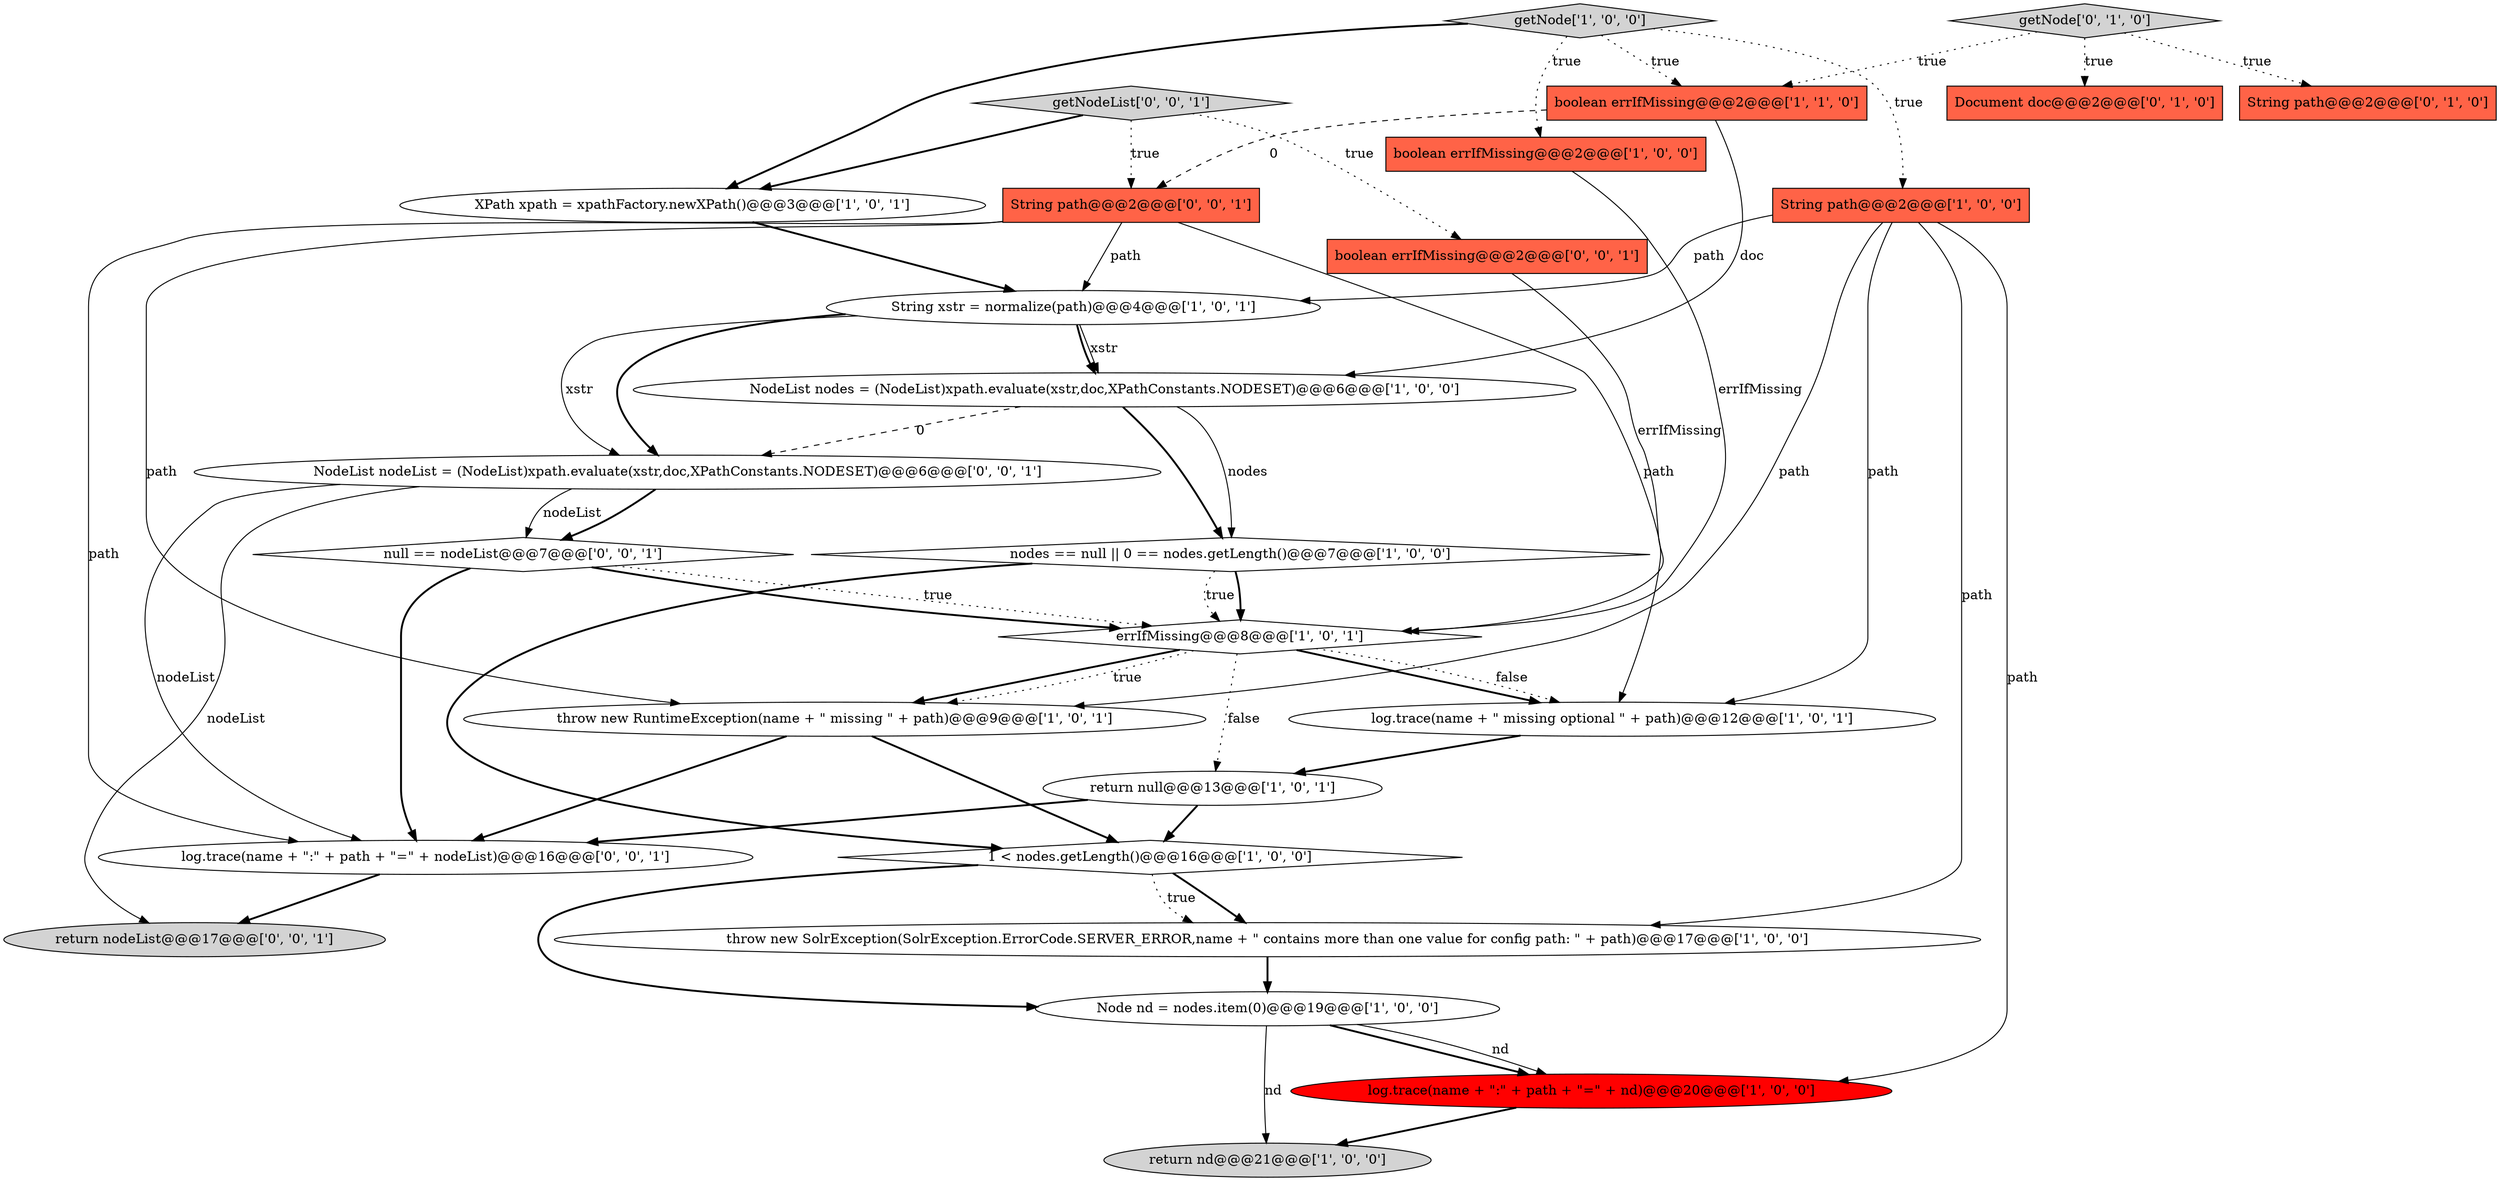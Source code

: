 digraph {
11 [style = filled, label = "String xstr = normalize(path)@@@4@@@['1', '0', '1']", fillcolor = white, shape = ellipse image = "AAA0AAABBB1BBB"];
18 [style = filled, label = "Document doc@@@2@@@['0', '1', '0']", fillcolor = tomato, shape = box image = "AAA0AAABBB2BBB"];
6 [style = filled, label = "errIfMissing@@@8@@@['1', '0', '1']", fillcolor = white, shape = diamond image = "AAA0AAABBB1BBB"];
12 [style = filled, label = "XPath xpath = xpathFactory.newXPath()@@@3@@@['1', '0', '1']", fillcolor = white, shape = ellipse image = "AAA0AAABBB1BBB"];
17 [style = filled, label = "String path@@@2@@@['0', '1', '0']", fillcolor = tomato, shape = box image = "AAA0AAABBB2BBB"];
5 [style = filled, label = "return null@@@13@@@['1', '0', '1']", fillcolor = white, shape = ellipse image = "AAA0AAABBB1BBB"];
10 [style = filled, label = "String path@@@2@@@['1', '0', '0']", fillcolor = tomato, shape = box image = "AAA0AAABBB1BBB"];
1 [style = filled, label = "nodes == null || 0 == nodes.getLength()@@@7@@@['1', '0', '0']", fillcolor = white, shape = diamond image = "AAA0AAABBB1BBB"];
22 [style = filled, label = "null == nodeList@@@7@@@['0', '0', '1']", fillcolor = white, shape = diamond image = "AAA0AAABBB3BBB"];
3 [style = filled, label = "log.trace(name + \" missing optional \" + path)@@@12@@@['1', '0', '1']", fillcolor = white, shape = ellipse image = "AAA0AAABBB1BBB"];
21 [style = filled, label = "log.trace(name + \":\" + path + \"=\" + nodeList)@@@16@@@['0', '0', '1']", fillcolor = white, shape = ellipse image = "AAA0AAABBB3BBB"];
25 [style = filled, label = "NodeList nodeList = (NodeList)xpath.evaluate(xstr,doc,XPathConstants.NODESET)@@@6@@@['0', '0', '1']", fillcolor = white, shape = ellipse image = "AAA0AAABBB3BBB"];
7 [style = filled, label = "throw new SolrException(SolrException.ErrorCode.SERVER_ERROR,name + \" contains more than one value for config path: \" + path)@@@17@@@['1', '0', '0']", fillcolor = white, shape = ellipse image = "AAA0AAABBB1BBB"];
0 [style = filled, label = "1 < nodes.getLength()@@@16@@@['1', '0', '0']", fillcolor = white, shape = diamond image = "AAA0AAABBB1BBB"];
24 [style = filled, label = "getNodeList['0', '0', '1']", fillcolor = lightgray, shape = diamond image = "AAA0AAABBB3BBB"];
8 [style = filled, label = "boolean errIfMissing@@@2@@@['1', '0', '0']", fillcolor = tomato, shape = box image = "AAA0AAABBB1BBB"];
14 [style = filled, label = "NodeList nodes = (NodeList)xpath.evaluate(xstr,doc,XPathConstants.NODESET)@@@6@@@['1', '0', '0']", fillcolor = white, shape = ellipse image = "AAA0AAABBB1BBB"];
26 [style = filled, label = "String path@@@2@@@['0', '0', '1']", fillcolor = tomato, shape = box image = "AAA0AAABBB3BBB"];
15 [style = filled, label = "getNode['1', '0', '0']", fillcolor = lightgray, shape = diamond image = "AAA0AAABBB1BBB"];
4 [style = filled, label = "return nd@@@21@@@['1', '0', '0']", fillcolor = lightgray, shape = ellipse image = "AAA0AAABBB1BBB"];
13 [style = filled, label = "boolean errIfMissing@@@2@@@['1', '1', '0']", fillcolor = tomato, shape = box image = "AAA0AAABBB1BBB"];
20 [style = filled, label = "boolean errIfMissing@@@2@@@['0', '0', '1']", fillcolor = tomato, shape = box image = "AAA0AAABBB3BBB"];
19 [style = filled, label = "getNode['0', '1', '0']", fillcolor = lightgray, shape = diamond image = "AAA0AAABBB2BBB"];
2 [style = filled, label = "throw new RuntimeException(name + \" missing \" + path)@@@9@@@['1', '0', '1']", fillcolor = white, shape = ellipse image = "AAA0AAABBB1BBB"];
23 [style = filled, label = "return nodeList@@@17@@@['0', '0', '1']", fillcolor = lightgray, shape = ellipse image = "AAA0AAABBB3BBB"];
9 [style = filled, label = "Node nd = nodes.item(0)@@@19@@@['1', '0', '0']", fillcolor = white, shape = ellipse image = "AAA0AAABBB1BBB"];
16 [style = filled, label = "log.trace(name + \":\" + path + \"=\" + nd)@@@20@@@['1', '0', '0']", fillcolor = red, shape = ellipse image = "AAA1AAABBB1BBB"];
10->3 [style = solid, label="path"];
13->14 [style = solid, label="doc"];
6->3 [style = bold, label=""];
24->12 [style = bold, label=""];
0->9 [style = bold, label=""];
6->5 [style = dotted, label="false"];
6->3 [style = dotted, label="false"];
25->22 [style = bold, label=""];
25->22 [style = solid, label="nodeList"];
11->14 [style = bold, label=""];
10->16 [style = solid, label="path"];
10->2 [style = solid, label="path"];
19->17 [style = dotted, label="true"];
14->25 [style = dashed, label="0"];
12->11 [style = bold, label=""];
20->6 [style = solid, label="errIfMissing"];
19->18 [style = dotted, label="true"];
22->21 [style = bold, label=""];
8->6 [style = solid, label="errIfMissing"];
10->11 [style = solid, label="path"];
15->10 [style = dotted, label="true"];
14->1 [style = solid, label="nodes"];
19->13 [style = dotted, label="true"];
1->0 [style = bold, label=""];
9->4 [style = solid, label="nd"];
22->6 [style = dotted, label="true"];
13->26 [style = dashed, label="0"];
9->16 [style = bold, label=""];
14->1 [style = bold, label=""];
15->13 [style = dotted, label="true"];
0->7 [style = bold, label=""];
6->2 [style = bold, label=""];
7->9 [style = bold, label=""];
5->21 [style = bold, label=""];
26->21 [style = solid, label="path"];
26->2 [style = solid, label="path"];
26->3 [style = solid, label="path"];
2->0 [style = bold, label=""];
1->6 [style = bold, label=""];
3->5 [style = bold, label=""];
6->2 [style = dotted, label="true"];
15->8 [style = dotted, label="true"];
5->0 [style = bold, label=""];
24->26 [style = dotted, label="true"];
2->21 [style = bold, label=""];
24->20 [style = dotted, label="true"];
11->14 [style = solid, label="xstr"];
9->16 [style = solid, label="nd"];
11->25 [style = solid, label="xstr"];
22->6 [style = bold, label=""];
1->6 [style = dotted, label="true"];
15->12 [style = bold, label=""];
26->11 [style = solid, label="path"];
25->21 [style = solid, label="nodeList"];
16->4 [style = bold, label=""];
10->7 [style = solid, label="path"];
11->25 [style = bold, label=""];
0->7 [style = dotted, label="true"];
25->23 [style = solid, label="nodeList"];
21->23 [style = bold, label=""];
}
